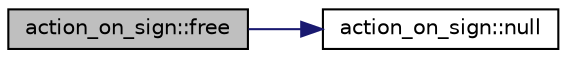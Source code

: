 digraph "action_on_sign::free"
{
  edge [fontname="Helvetica",fontsize="10",labelfontname="Helvetica",labelfontsize="10"];
  node [fontname="Helvetica",fontsize="10",shape=record];
  rankdir="LR";
  Node222 [label="action_on_sign::free",height=0.2,width=0.4,color="black", fillcolor="grey75", style="filled", fontcolor="black"];
  Node222 -> Node223 [color="midnightblue",fontsize="10",style="solid",fontname="Helvetica"];
  Node223 [label="action_on_sign::null",height=0.2,width=0.4,color="black", fillcolor="white", style="filled",URL="$da/d06/classaction__on__sign.html#a5d4ddce55e1367a05e6f3742b3a40773"];
}
